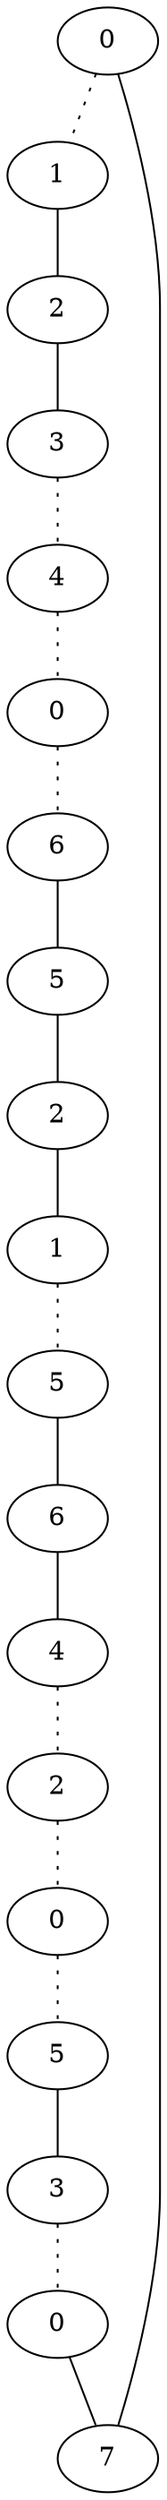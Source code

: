 graph {
a0[label=0];
a1[label=1];
a2[label=2];
a3[label=3];
a4[label=4];
a5[label=0];
a6[label=6];
a7[label=5];
a8[label=2];
a9[label=1];
a10[label=5];
a11[label=6];
a12[label=4];
a13[label=2];
a14[label=0];
a15[label=5];
a16[label=3];
a17[label=0];
a18[label=7];
a0 -- a1 [style=dotted];
a0 -- a18;
a1 -- a2;
a2 -- a3;
a3 -- a4 [style=dotted];
a4 -- a5 [style=dotted];
a5 -- a6 [style=dotted];
a6 -- a7;
a7 -- a8;
a8 -- a9;
a9 -- a10 [style=dotted];
a10 -- a11;
a11 -- a12;
a12 -- a13 [style=dotted];
a13 -- a14 [style=dotted];
a14 -- a15 [style=dotted];
a15 -- a16;
a16 -- a17 [style=dotted];
a17 -- a18;
}
